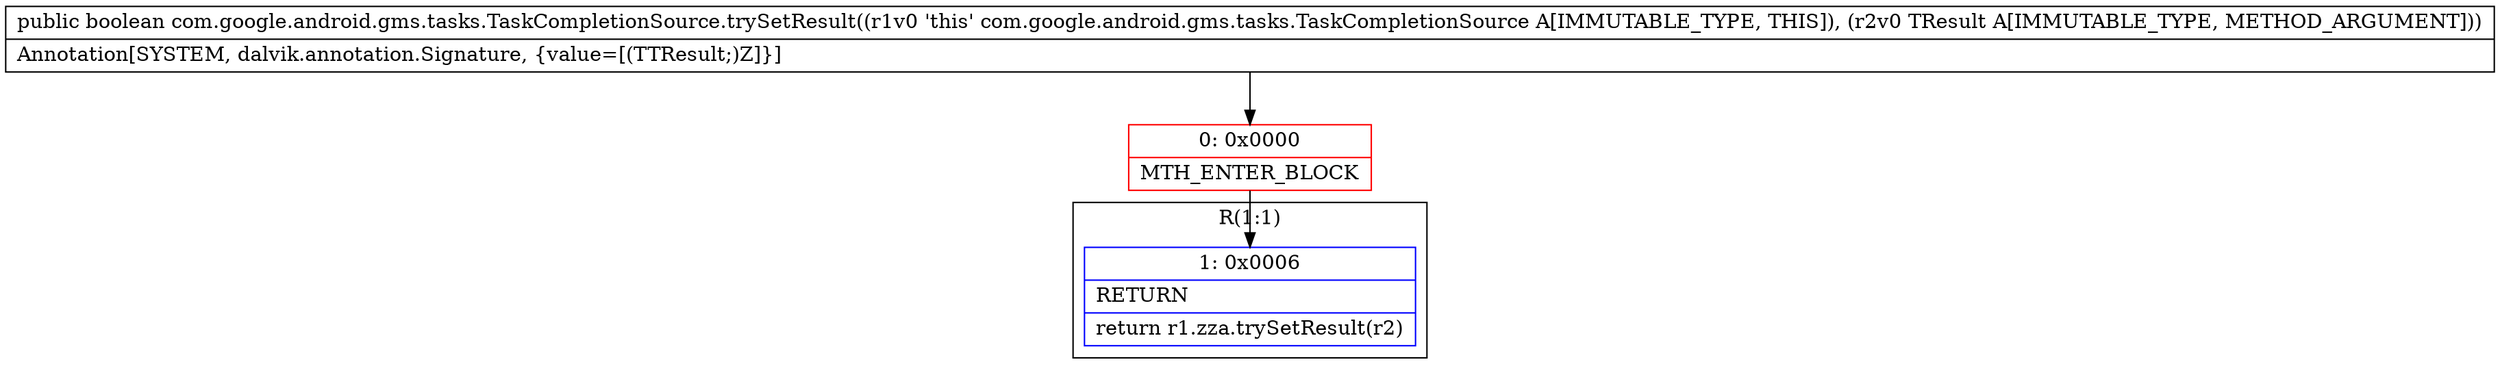digraph "CFG forcom.google.android.gms.tasks.TaskCompletionSource.trySetResult(Ljava\/lang\/Object;)Z" {
subgraph cluster_Region_264495110 {
label = "R(1:1)";
node [shape=record,color=blue];
Node_1 [shape=record,label="{1\:\ 0x0006|RETURN\l|return r1.zza.trySetResult(r2)\l}"];
}
Node_0 [shape=record,color=red,label="{0\:\ 0x0000|MTH_ENTER_BLOCK\l}"];
MethodNode[shape=record,label="{public boolean com.google.android.gms.tasks.TaskCompletionSource.trySetResult((r1v0 'this' com.google.android.gms.tasks.TaskCompletionSource A[IMMUTABLE_TYPE, THIS]), (r2v0 TResult A[IMMUTABLE_TYPE, METHOD_ARGUMENT]))  | Annotation[SYSTEM, dalvik.annotation.Signature, \{value=[(TTResult;)Z]\}]\l}"];
MethodNode -> Node_0;
Node_0 -> Node_1;
}

